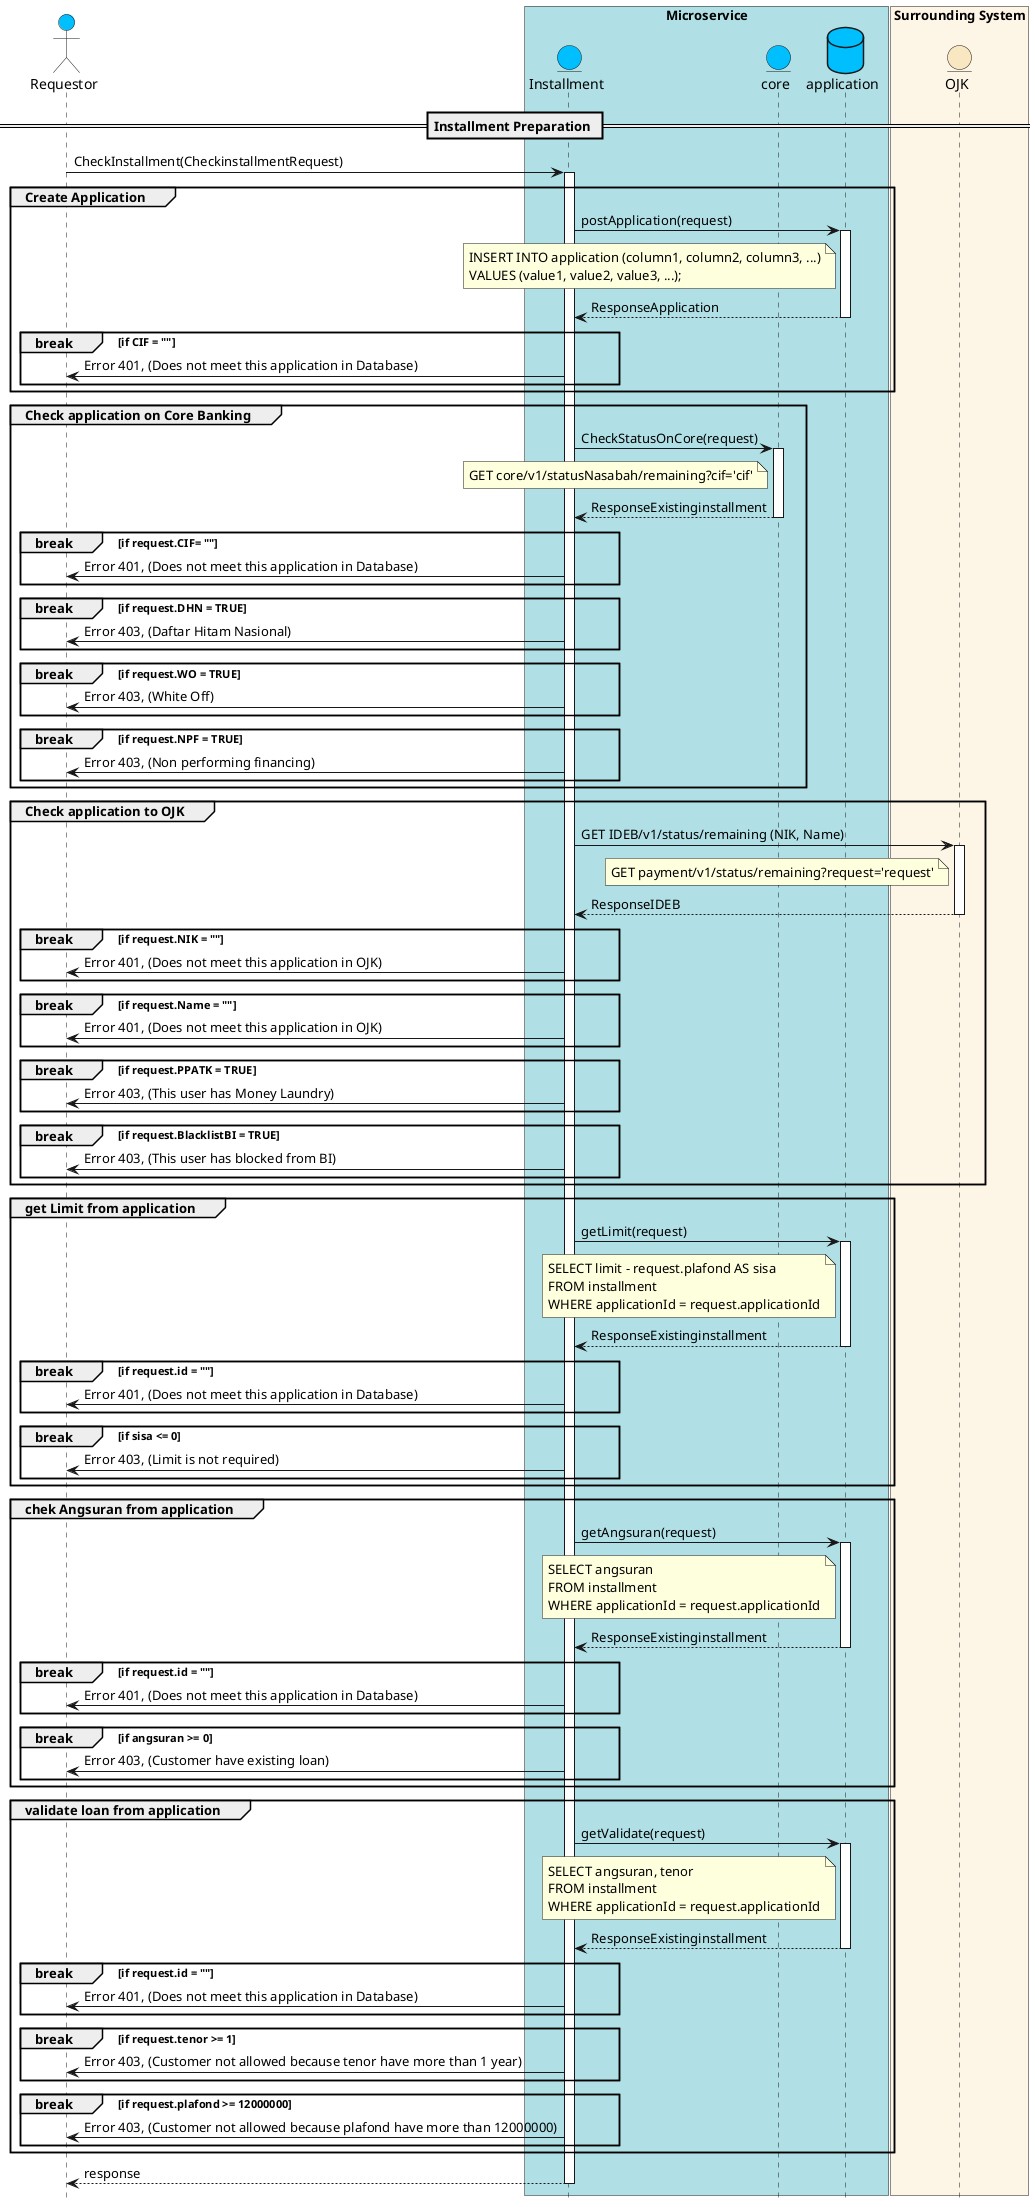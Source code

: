 @startuml
'''''''''''''''''''''''''''''''''''''''''''''''''
' define diagram participants
' http://plantuml.com/skinparam
'''''''''''''''''''''''''''''''''''''''''''''''''

actor Requestor as requestor #DeepSkyBlue

box "Microservice" #PowderBlue
entity "Installment" as installment #DeepSkyBlue
entity "core" as core #DeepSkyBlue
' entity "Push_notif_email" as push_notif_email #DeepSkyBlue
database "application" as db_application #DeepSkyBlue
' database "payment" as db_payment #DeepSkyBlue
endbox


box "Surrounding System" #OldLace
entity "OJK" as ojk #STRATEGY
endbox


'''''''''''''''''''''''''''''''''''''''''''''''''
' formatting options
'''''''''''''''''''''''''''''''''''''''''''''''''
hide footbox
'autonumber
skinparam defaultFontName Comic Sans MS
skinparam sequence {
    ParticipantFontSize 15
    ActorFontSize 15
    ArrowFontName Comic Sans MS
    ParticipantFontName Comic Sans MS
}

'''''''''''''''''''''''''''''''''''''''''''''''''
' Microservice Logic Goes Here
'''''''''''''''''''''''''''''''''''''''''''''''''
== Installment Preparation ==

requestor -> installment : CheckInstallment(CheckinstallmentRequest)
activate installment

group Create Application
    installment -> db_application : postApplication(request)
    activate db_application
    note left of db_application
        INSERT INTO application (column1, column2, column3, ...)
        VALUES (value1, value2, value3, ...); 
    end note
    db_application --> installment: ResponseApplication
    deactivate db_application

    break if CIF = ""
        installment -> requestor : Error 401, (Does not meet this application in Database)
    end
end

group Check application on Core Banking
    installment -> core : CheckStatusOnCore(request)
    activate core
    note left of core
        GET core/v1/statusNasabah/remaining?cif='cif'
    end note
    core --> installment: ResponseExistinginstallment
    deactivate core

    break if request.CIF= ""
        installment -> requestor : Error 401, (Does not meet this application in Database)
    end
    break if request.DHN = TRUE
        installment -> requestor : Error 403, (Daftar Hitam Nasional)
    end
    break if request.WO = TRUE
        installment -> requestor : Error 403, (White Off)
    end
    break if request.NPF = TRUE
        installment -> requestor : Error 403, (Non performing financing)
    end
end

group Check application to OJK
    installment -> ojk : GET IDEB/v1/status/remaining (NIK, Name)
    activate ojk
    note left of ojk
         GET payment/v1/status/remaining?request='request'
    end note
    ojk --> installment: ResponseIDEB
    deactivate ojk

    break if request.NIK = ""
        installment -> requestor : Error 401, (Does not meet this application in OJK)
    end
    break if request.Name = ""
        installment -> requestor : Error 401, (Does not meet this application in OJK)
    end
    break if request.PPATK = TRUE
        installment -> requestor : Error 403, (This user has Money Laundry)
    end
    break if request.BlacklistBI = TRUE
        installment -> requestor : Error 403, (This user has blocked from BI)
    end
end

group get Limit from application
    installment -> db_application : getLimit(request)
    activate db_application
    note left of db_application
        SELECT limit - request.plafond AS sisa 
        FROM installment
        WHERE applicationId = request.applicationId
    end note
    db_application --> installment: ResponseExistinginstallment
    deactivate db_application

    break if request.id = ""
        installment -> requestor : Error 401, (Does not meet this application in Database)
    end
    break if sisa <= 0
        installment -> requestor : Error 403, (Limit is not required)
    end
end

group chek Angsuran from application
    installment -> db_application : getAngsuran(request)
    activate db_application
    note left of db_application
        SELECT angsuran
        FROM installment
        WHERE applicationId = request.applicationId
    end note
    db_application --> installment: ResponseExistinginstallment
    deactivate db_application

    break if request.id = ""
        installment -> requestor : Error 401, (Does not meet this application in Database)
    end
    break if angsuran >= 0
        installment -> requestor : Error 403, (Customer have existing loan)
    end
end

group validate loan from application
    installment -> db_application : getValidate(request)
    activate db_application
    note left of db_application
        SELECT angsuran, tenor
        FROM installment
        WHERE applicationId = request.applicationId
    end note
    db_application --> installment: ResponseExistinginstallment
    deactivate db_application

    break if request.id = ""
        installment -> requestor : Error 401, (Does not meet this application in Database)
    end
    break if request.tenor >= 1
        installment -> requestor : Error 403, (Customer not allowed because tenor have more than 1 year)
    end
    break if request.plafond >= 12000000
        installment -> requestor : Error 403, (Customer not allowed because plafond have more than 12000000)
    end
end

installment --> requestor: response
deactivate installment

@enduml